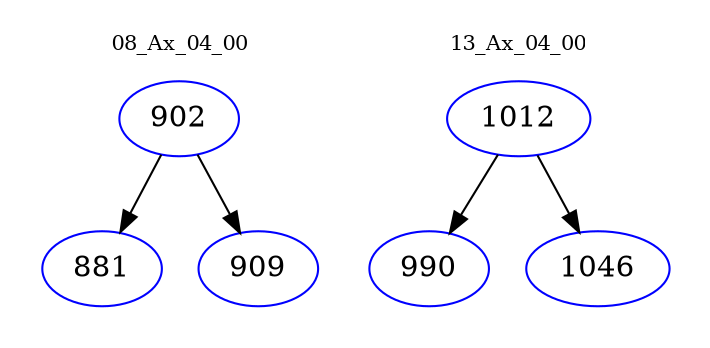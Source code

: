 digraph{
subgraph cluster_0 {
color = white
label = "08_Ax_04_00";
fontsize=10;
T0_902 [label="902", color="blue"]
T0_902 -> T0_881 [color="black"]
T0_881 [label="881", color="blue"]
T0_902 -> T0_909 [color="black"]
T0_909 [label="909", color="blue"]
}
subgraph cluster_1 {
color = white
label = "13_Ax_04_00";
fontsize=10;
T1_1012 [label="1012", color="blue"]
T1_1012 -> T1_990 [color="black"]
T1_990 [label="990", color="blue"]
T1_1012 -> T1_1046 [color="black"]
T1_1046 [label="1046", color="blue"]
}
}
